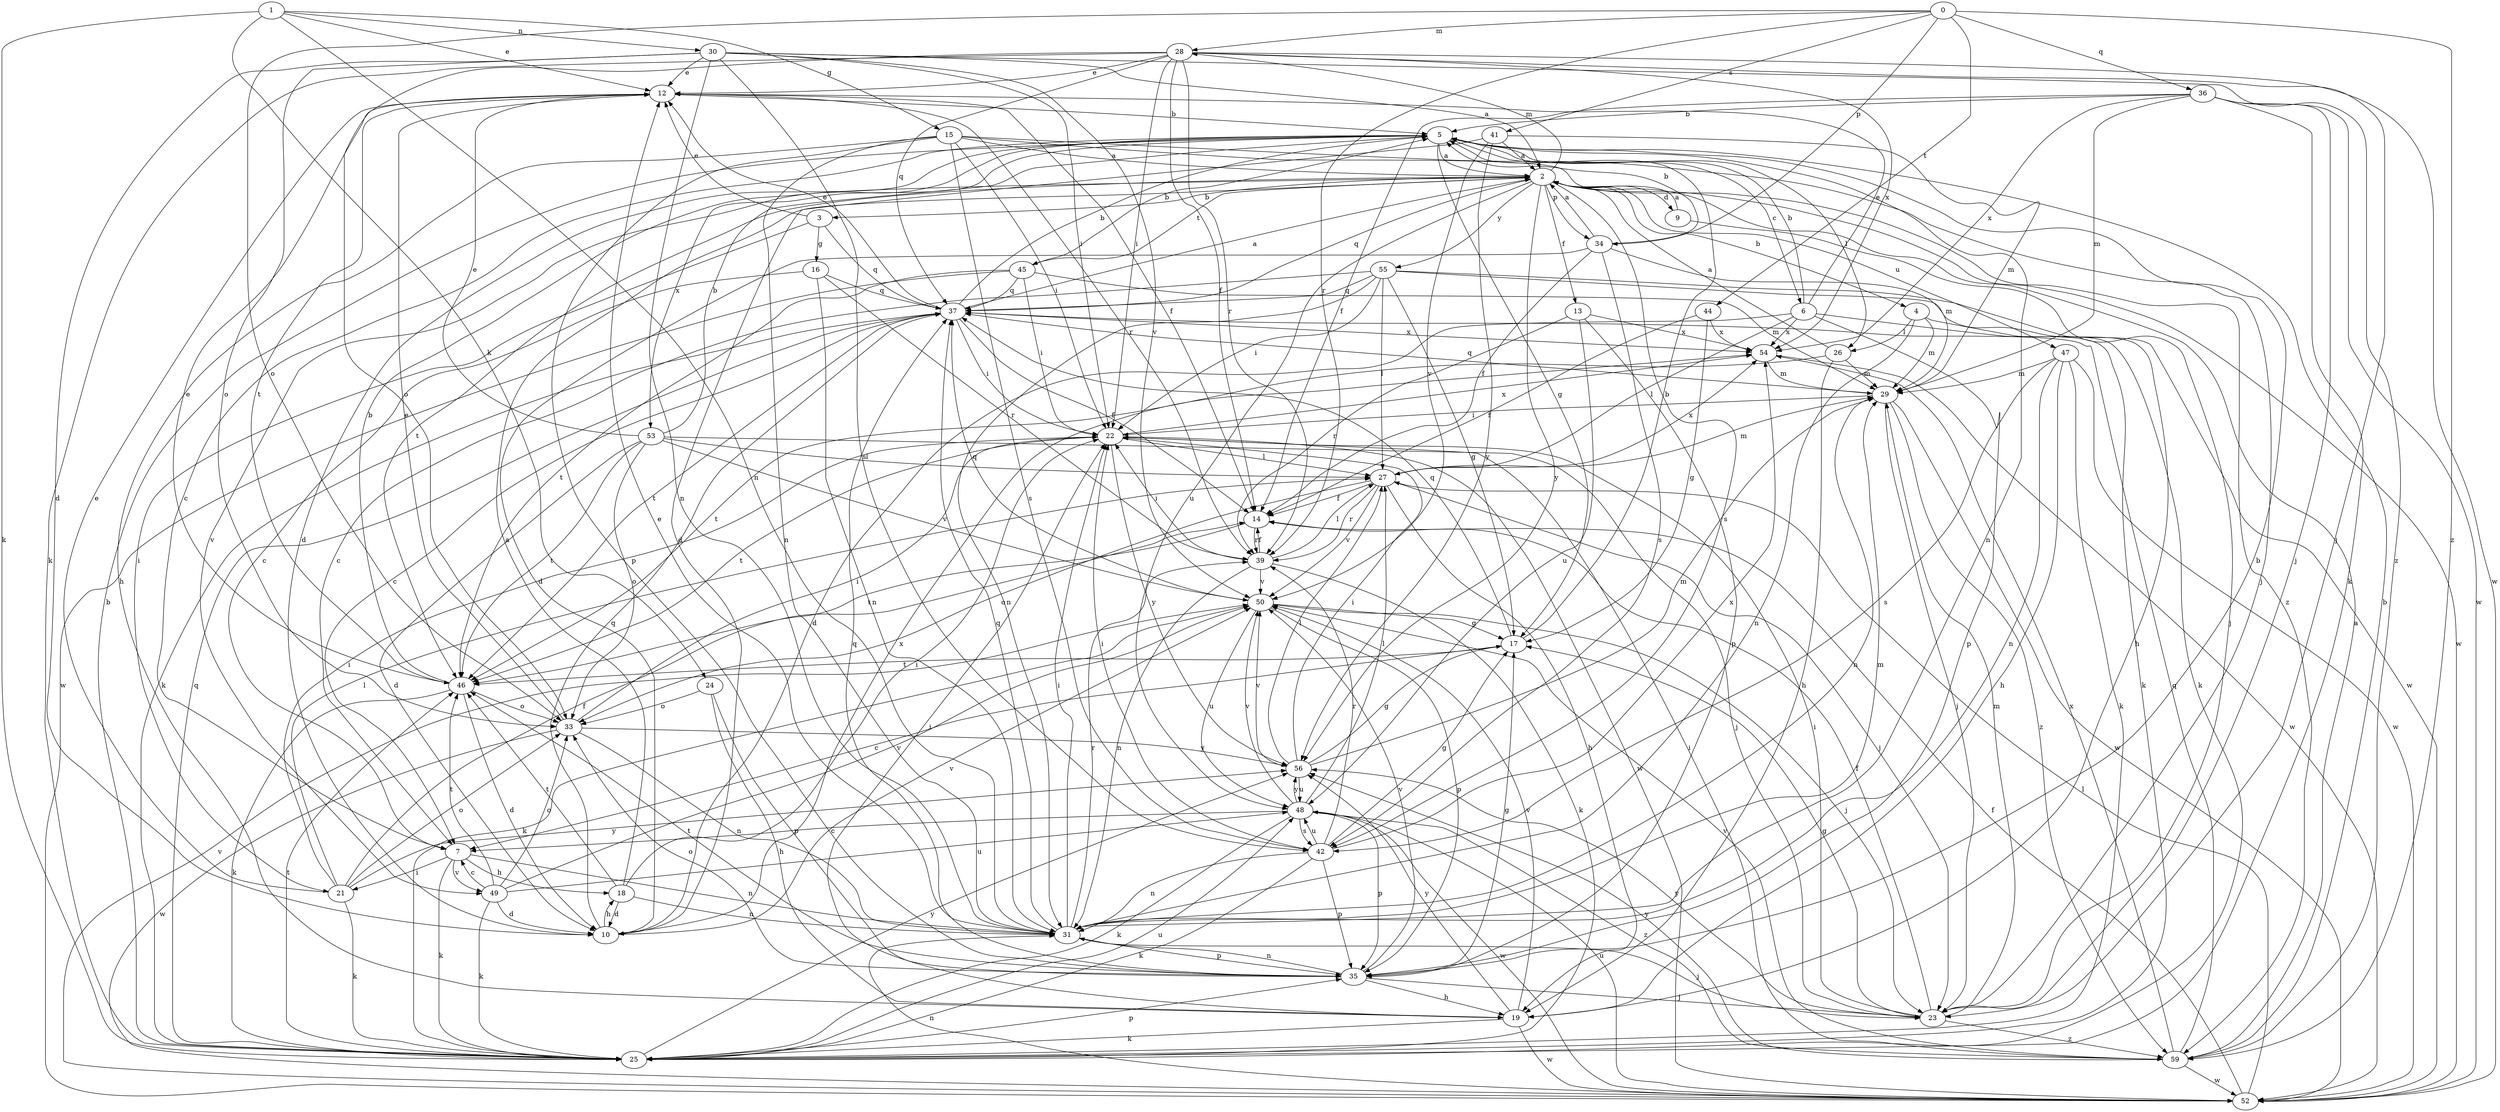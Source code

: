 strict digraph  {
0;
1;
2;
3;
4;
5;
6;
7;
9;
10;
12;
13;
14;
15;
16;
17;
18;
19;
21;
22;
23;
24;
25;
26;
27;
28;
29;
30;
31;
33;
34;
35;
36;
37;
39;
41;
42;
44;
45;
46;
47;
48;
49;
50;
52;
53;
54;
55;
56;
59;
0 -> 28  [label=m];
0 -> 33  [label=o];
0 -> 34  [label=p];
0 -> 36  [label=q];
0 -> 39  [label=r];
0 -> 41  [label=s];
0 -> 44  [label=t];
0 -> 59  [label=z];
1 -> 12  [label=e];
1 -> 15  [label=g];
1 -> 24  [label=k];
1 -> 25  [label=k];
1 -> 30  [label=n];
1 -> 31  [label=n];
2 -> 3  [label=b];
2 -> 4  [label=b];
2 -> 9  [label=d];
2 -> 13  [label=f];
2 -> 28  [label=m];
2 -> 34  [label=p];
2 -> 37  [label=q];
2 -> 42  [label=s];
2 -> 45  [label=t];
2 -> 46  [label=t];
2 -> 47  [label=u];
2 -> 48  [label=u];
2 -> 49  [label=v];
2 -> 52  [label=w];
2 -> 55  [label=y];
2 -> 56  [label=y];
3 -> 12  [label=e];
3 -> 16  [label=g];
3 -> 21  [label=i];
3 -> 37  [label=q];
4 -> 25  [label=k];
4 -> 26  [label=l];
4 -> 29  [label=m];
4 -> 31  [label=n];
5 -> 2  [label=a];
5 -> 6  [label=c];
5 -> 7  [label=c];
5 -> 10  [label=d];
5 -> 17  [label=g];
5 -> 26  [label=l];
5 -> 31  [label=n];
5 -> 53  [label=x];
6 -> 5  [label=b];
6 -> 10  [label=d];
6 -> 12  [label=e];
6 -> 25  [label=k];
6 -> 27  [label=l];
6 -> 35  [label=p];
6 -> 54  [label=x];
7 -> 18  [label=h];
7 -> 21  [label=i];
7 -> 25  [label=k];
7 -> 31  [label=n];
7 -> 49  [label=v];
9 -> 2  [label=a];
9 -> 23  [label=j];
10 -> 18  [label=h];
10 -> 37  [label=q];
10 -> 50  [label=v];
10 -> 54  [label=x];
12 -> 5  [label=b];
12 -> 14  [label=f];
12 -> 39  [label=r];
12 -> 46  [label=t];
13 -> 35  [label=p];
13 -> 39  [label=r];
13 -> 48  [label=u];
13 -> 54  [label=x];
14 -> 39  [label=r];
14 -> 46  [label=t];
15 -> 2  [label=a];
15 -> 19  [label=h];
15 -> 22  [label=i];
15 -> 23  [label=j];
15 -> 31  [label=n];
15 -> 35  [label=p];
15 -> 42  [label=s];
15 -> 59  [label=z];
16 -> 7  [label=c];
16 -> 31  [label=n];
16 -> 37  [label=q];
16 -> 39  [label=r];
17 -> 5  [label=b];
17 -> 7  [label=c];
17 -> 37  [label=q];
17 -> 46  [label=t];
18 -> 2  [label=a];
18 -> 10  [label=d];
18 -> 22  [label=i];
18 -> 31  [label=n];
18 -> 46  [label=t];
19 -> 22  [label=i];
19 -> 25  [label=k];
19 -> 50  [label=v];
19 -> 52  [label=w];
19 -> 56  [label=y];
21 -> 12  [label=e];
21 -> 14  [label=f];
21 -> 22  [label=i];
21 -> 25  [label=k];
21 -> 27  [label=l];
21 -> 33  [label=o];
21 -> 56  [label=y];
22 -> 27  [label=l];
22 -> 46  [label=t];
22 -> 52  [label=w];
22 -> 54  [label=x];
22 -> 56  [label=y];
23 -> 14  [label=f];
23 -> 17  [label=g];
23 -> 22  [label=i];
23 -> 29  [label=m];
23 -> 56  [label=y];
23 -> 59  [label=z];
24 -> 19  [label=h];
24 -> 33  [label=o];
24 -> 35  [label=p];
25 -> 5  [label=b];
25 -> 35  [label=p];
25 -> 37  [label=q];
25 -> 46  [label=t];
25 -> 48  [label=u];
25 -> 56  [label=y];
26 -> 2  [label=a];
26 -> 19  [label=h];
26 -> 29  [label=m];
26 -> 46  [label=t];
27 -> 14  [label=f];
27 -> 19  [label=h];
27 -> 23  [label=j];
27 -> 29  [label=m];
27 -> 33  [label=o];
27 -> 39  [label=r];
27 -> 50  [label=v];
27 -> 54  [label=x];
28 -> 12  [label=e];
28 -> 14  [label=f];
28 -> 22  [label=i];
28 -> 23  [label=j];
28 -> 25  [label=k];
28 -> 33  [label=o];
28 -> 37  [label=q];
28 -> 39  [label=r];
28 -> 52  [label=w];
28 -> 54  [label=x];
29 -> 22  [label=i];
29 -> 23  [label=j];
29 -> 31  [label=n];
29 -> 37  [label=q];
29 -> 52  [label=w];
29 -> 59  [label=z];
30 -> 2  [label=a];
30 -> 10  [label=d];
30 -> 12  [label=e];
30 -> 22  [label=i];
30 -> 31  [label=n];
30 -> 33  [label=o];
30 -> 42  [label=s];
30 -> 50  [label=v];
30 -> 59  [label=z];
31 -> 12  [label=e];
31 -> 22  [label=i];
31 -> 23  [label=j];
31 -> 29  [label=m];
31 -> 35  [label=p];
31 -> 37  [label=q];
31 -> 39  [label=r];
33 -> 12  [label=e];
33 -> 22  [label=i];
33 -> 31  [label=n];
33 -> 52  [label=w];
33 -> 56  [label=y];
34 -> 2  [label=a];
34 -> 5  [label=b];
34 -> 10  [label=d];
34 -> 14  [label=f];
34 -> 29  [label=m];
34 -> 42  [label=s];
35 -> 5  [label=b];
35 -> 17  [label=g];
35 -> 19  [label=h];
35 -> 23  [label=j];
35 -> 31  [label=n];
35 -> 33  [label=o];
35 -> 37  [label=q];
35 -> 46  [label=t];
35 -> 50  [label=v];
36 -> 5  [label=b];
36 -> 14  [label=f];
36 -> 23  [label=j];
36 -> 25  [label=k];
36 -> 29  [label=m];
36 -> 52  [label=w];
36 -> 54  [label=x];
37 -> 2  [label=a];
37 -> 5  [label=b];
37 -> 7  [label=c];
37 -> 12  [label=e];
37 -> 14  [label=f];
37 -> 22  [label=i];
37 -> 25  [label=k];
37 -> 46  [label=t];
37 -> 54  [label=x];
39 -> 14  [label=f];
39 -> 22  [label=i];
39 -> 25  [label=k];
39 -> 27  [label=l];
39 -> 31  [label=n];
39 -> 50  [label=v];
41 -> 2  [label=a];
41 -> 10  [label=d];
41 -> 29  [label=m];
41 -> 50  [label=v];
41 -> 56  [label=y];
42 -> 17  [label=g];
42 -> 22  [label=i];
42 -> 25  [label=k];
42 -> 31  [label=n];
42 -> 35  [label=p];
42 -> 39  [label=r];
42 -> 48  [label=u];
42 -> 54  [label=x];
44 -> 14  [label=f];
44 -> 17  [label=g];
44 -> 54  [label=x];
45 -> 5  [label=b];
45 -> 22  [label=i];
45 -> 29  [label=m];
45 -> 37  [label=q];
45 -> 46  [label=t];
45 -> 52  [label=w];
46 -> 5  [label=b];
46 -> 10  [label=d];
46 -> 12  [label=e];
46 -> 25  [label=k];
46 -> 33  [label=o];
47 -> 19  [label=h];
47 -> 25  [label=k];
47 -> 29  [label=m];
47 -> 31  [label=n];
47 -> 42  [label=s];
47 -> 52  [label=w];
48 -> 7  [label=c];
48 -> 25  [label=k];
48 -> 27  [label=l];
48 -> 35  [label=p];
48 -> 42  [label=s];
48 -> 50  [label=v];
48 -> 52  [label=w];
48 -> 56  [label=y];
48 -> 59  [label=z];
49 -> 7  [label=c];
49 -> 10  [label=d];
49 -> 25  [label=k];
49 -> 33  [label=o];
49 -> 46  [label=t];
49 -> 48  [label=u];
49 -> 50  [label=v];
50 -> 17  [label=g];
50 -> 23  [label=j];
50 -> 25  [label=k];
50 -> 35  [label=p];
50 -> 37  [label=q];
50 -> 48  [label=u];
52 -> 14  [label=f];
52 -> 27  [label=l];
52 -> 31  [label=n];
52 -> 48  [label=u];
52 -> 50  [label=v];
53 -> 5  [label=b];
53 -> 10  [label=d];
53 -> 12  [label=e];
53 -> 23  [label=j];
53 -> 27  [label=l];
53 -> 33  [label=o];
53 -> 46  [label=t];
53 -> 50  [label=v];
54 -> 29  [label=m];
54 -> 52  [label=w];
55 -> 7  [label=c];
55 -> 17  [label=g];
55 -> 19  [label=h];
55 -> 22  [label=i];
55 -> 27  [label=l];
55 -> 31  [label=n];
55 -> 37  [label=q];
55 -> 52  [label=w];
56 -> 17  [label=g];
56 -> 22  [label=i];
56 -> 27  [label=l];
56 -> 29  [label=m];
56 -> 48  [label=u];
56 -> 50  [label=v];
59 -> 2  [label=a];
59 -> 5  [label=b];
59 -> 22  [label=i];
59 -> 37  [label=q];
59 -> 50  [label=v];
59 -> 52  [label=w];
59 -> 54  [label=x];
59 -> 56  [label=y];
}
